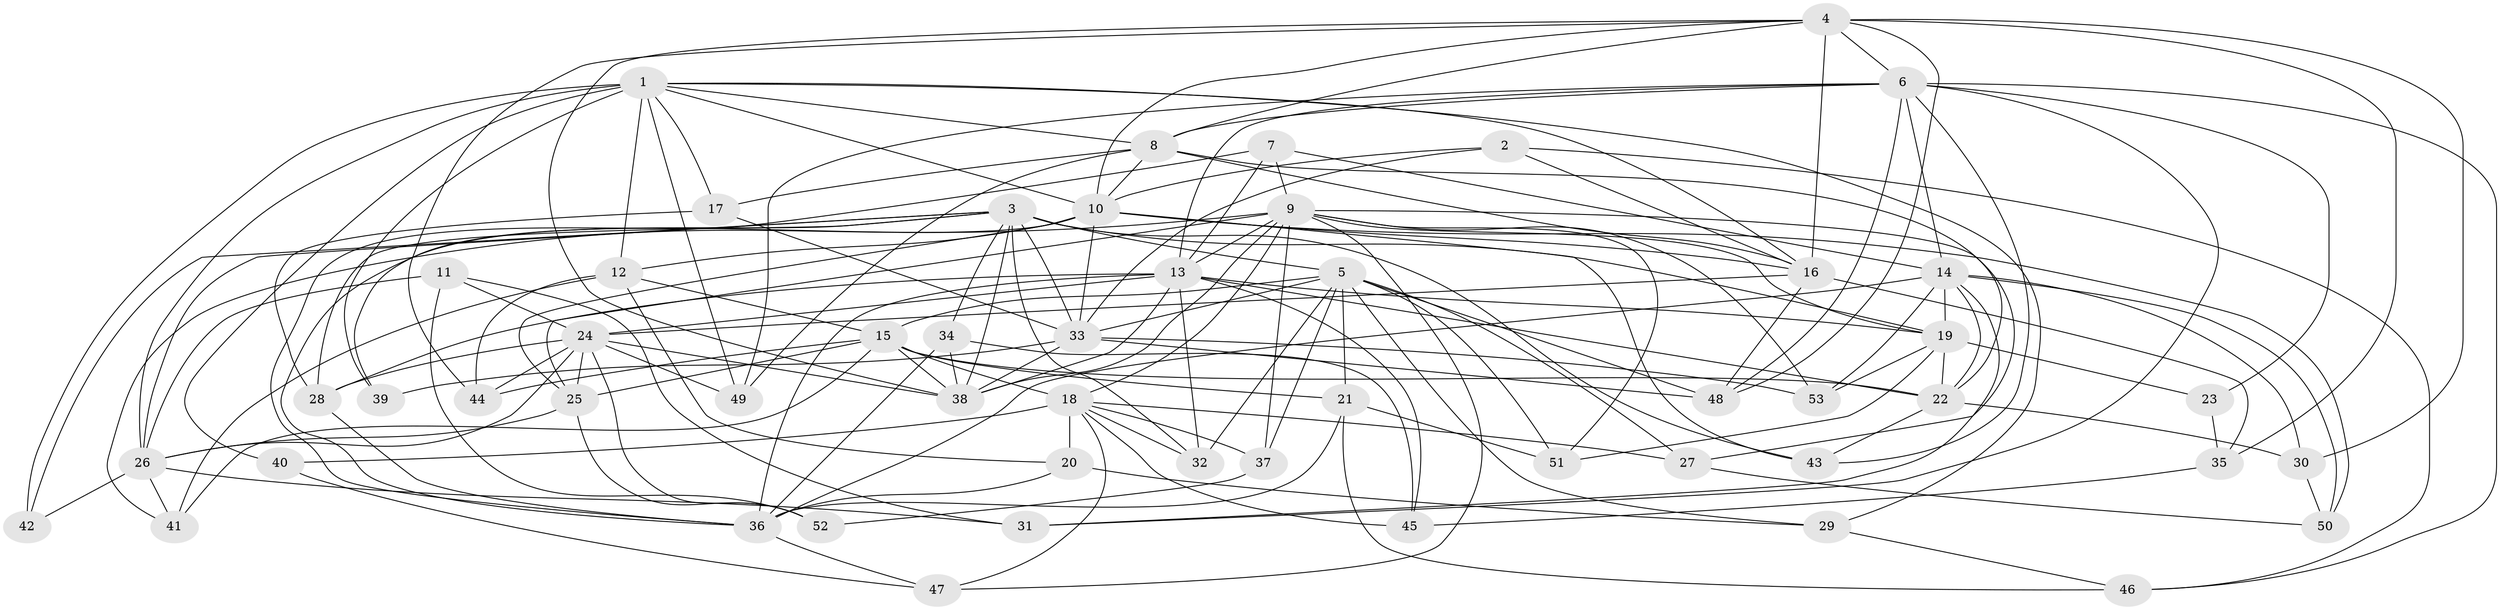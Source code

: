 // original degree distribution, {4: 1.0}
// Generated by graph-tools (version 1.1) at 2025/54/03/04/25 22:54:03]
// undirected, 53 vertices, 161 edges
graph export_dot {
  node [color=gray90,style=filled];
  1;
  2;
  3;
  4;
  5;
  6;
  7;
  8;
  9;
  10;
  11;
  12;
  13;
  14;
  15;
  16;
  17;
  18;
  19;
  20;
  21;
  22;
  23;
  24;
  25;
  26;
  27;
  28;
  29;
  30;
  31;
  32;
  33;
  34;
  35;
  36;
  37;
  38;
  39;
  40;
  41;
  42;
  43;
  44;
  45;
  46;
  47;
  48;
  49;
  50;
  51;
  52;
  53;
  1 -- 8 [weight=1.0];
  1 -- 10 [weight=1.0];
  1 -- 12 [weight=1.0];
  1 -- 16 [weight=1.0];
  1 -- 17 [weight=1.0];
  1 -- 26 [weight=1.0];
  1 -- 29 [weight=1.0];
  1 -- 39 [weight=2.0];
  1 -- 40 [weight=1.0];
  1 -- 42 [weight=1.0];
  1 -- 49 [weight=1.0];
  2 -- 10 [weight=1.0];
  2 -- 16 [weight=1.0];
  2 -- 33 [weight=1.0];
  2 -- 46 [weight=1.0];
  3 -- 5 [weight=2.0];
  3 -- 19 [weight=1.0];
  3 -- 26 [weight=1.0];
  3 -- 28 [weight=1.0];
  3 -- 32 [weight=1.0];
  3 -- 33 [weight=1.0];
  3 -- 34 [weight=1.0];
  3 -- 38 [weight=1.0];
  3 -- 39 [weight=1.0];
  3 -- 42 [weight=1.0];
  3 -- 43 [weight=1.0];
  4 -- 6 [weight=1.0];
  4 -- 8 [weight=1.0];
  4 -- 10 [weight=1.0];
  4 -- 16 [weight=2.0];
  4 -- 30 [weight=1.0];
  4 -- 35 [weight=1.0];
  4 -- 38 [weight=1.0];
  4 -- 44 [weight=1.0];
  4 -- 48 [weight=1.0];
  5 -- 15 [weight=1.0];
  5 -- 21 [weight=1.0];
  5 -- 27 [weight=1.0];
  5 -- 29 [weight=1.0];
  5 -- 32 [weight=1.0];
  5 -- 33 [weight=2.0];
  5 -- 37 [weight=1.0];
  5 -- 48 [weight=1.0];
  5 -- 51 [weight=1.0];
  6 -- 8 [weight=1.0];
  6 -- 13 [weight=1.0];
  6 -- 14 [weight=1.0];
  6 -- 23 [weight=2.0];
  6 -- 31 [weight=1.0];
  6 -- 43 [weight=1.0];
  6 -- 46 [weight=1.0];
  6 -- 48 [weight=2.0];
  6 -- 49 [weight=1.0];
  7 -- 9 [weight=1.0];
  7 -- 13 [weight=1.0];
  7 -- 14 [weight=1.0];
  7 -- 36 [weight=1.0];
  8 -- 10 [weight=2.0];
  8 -- 16 [weight=1.0];
  8 -- 17 [weight=1.0];
  8 -- 22 [weight=2.0];
  8 -- 49 [weight=1.0];
  9 -- 13 [weight=1.0];
  9 -- 18 [weight=1.0];
  9 -- 19 [weight=1.0];
  9 -- 25 [weight=1.0];
  9 -- 27 [weight=1.0];
  9 -- 37 [weight=1.0];
  9 -- 38 [weight=1.0];
  9 -- 41 [weight=1.0];
  9 -- 47 [weight=1.0];
  9 -- 51 [weight=1.0];
  9 -- 53 [weight=1.0];
  10 -- 12 [weight=1.0];
  10 -- 16 [weight=1.0];
  10 -- 25 [weight=1.0];
  10 -- 33 [weight=1.0];
  10 -- 36 [weight=1.0];
  10 -- 43 [weight=1.0];
  10 -- 50 [weight=1.0];
  11 -- 24 [weight=1.0];
  11 -- 26 [weight=1.0];
  11 -- 31 [weight=1.0];
  11 -- 52 [weight=1.0];
  12 -- 15 [weight=1.0];
  12 -- 20 [weight=1.0];
  12 -- 41 [weight=1.0];
  12 -- 44 [weight=1.0];
  13 -- 19 [weight=1.0];
  13 -- 22 [weight=1.0];
  13 -- 24 [weight=1.0];
  13 -- 28 [weight=2.0];
  13 -- 32 [weight=1.0];
  13 -- 36 [weight=1.0];
  13 -- 38 [weight=1.0];
  13 -- 45 [weight=1.0];
  14 -- 19 [weight=1.0];
  14 -- 22 [weight=1.0];
  14 -- 30 [weight=1.0];
  14 -- 31 [weight=1.0];
  14 -- 36 [weight=2.0];
  14 -- 50 [weight=1.0];
  14 -- 53 [weight=1.0];
  15 -- 18 [weight=1.0];
  15 -- 21 [weight=2.0];
  15 -- 22 [weight=3.0];
  15 -- 25 [weight=1.0];
  15 -- 38 [weight=1.0];
  15 -- 41 [weight=1.0];
  15 -- 44 [weight=1.0];
  16 -- 24 [weight=2.0];
  16 -- 35 [weight=1.0];
  16 -- 48 [weight=1.0];
  17 -- 28 [weight=1.0];
  17 -- 33 [weight=1.0];
  18 -- 20 [weight=1.0];
  18 -- 27 [weight=1.0];
  18 -- 32 [weight=1.0];
  18 -- 37 [weight=1.0];
  18 -- 40 [weight=2.0];
  18 -- 45 [weight=1.0];
  18 -- 47 [weight=1.0];
  19 -- 22 [weight=1.0];
  19 -- 23 [weight=1.0];
  19 -- 51 [weight=1.0];
  19 -- 53 [weight=1.0];
  20 -- 29 [weight=1.0];
  20 -- 36 [weight=1.0];
  21 -- 36 [weight=1.0];
  21 -- 46 [weight=1.0];
  21 -- 51 [weight=1.0];
  22 -- 30 [weight=1.0];
  22 -- 43 [weight=1.0];
  23 -- 35 [weight=1.0];
  24 -- 25 [weight=2.0];
  24 -- 26 [weight=1.0];
  24 -- 28 [weight=1.0];
  24 -- 38 [weight=1.0];
  24 -- 44 [weight=1.0];
  24 -- 49 [weight=1.0];
  24 -- 52 [weight=1.0];
  25 -- 26 [weight=2.0];
  25 -- 52 [weight=1.0];
  26 -- 31 [weight=1.0];
  26 -- 41 [weight=1.0];
  26 -- 42 [weight=2.0];
  27 -- 50 [weight=1.0];
  28 -- 36 [weight=1.0];
  29 -- 46 [weight=1.0];
  30 -- 50 [weight=1.0];
  33 -- 38 [weight=1.0];
  33 -- 39 [weight=1.0];
  33 -- 48 [weight=1.0];
  33 -- 53 [weight=1.0];
  34 -- 36 [weight=1.0];
  34 -- 38 [weight=1.0];
  34 -- 45 [weight=1.0];
  35 -- 45 [weight=1.0];
  36 -- 47 [weight=1.0];
  37 -- 52 [weight=1.0];
  40 -- 47 [weight=1.0];
}
